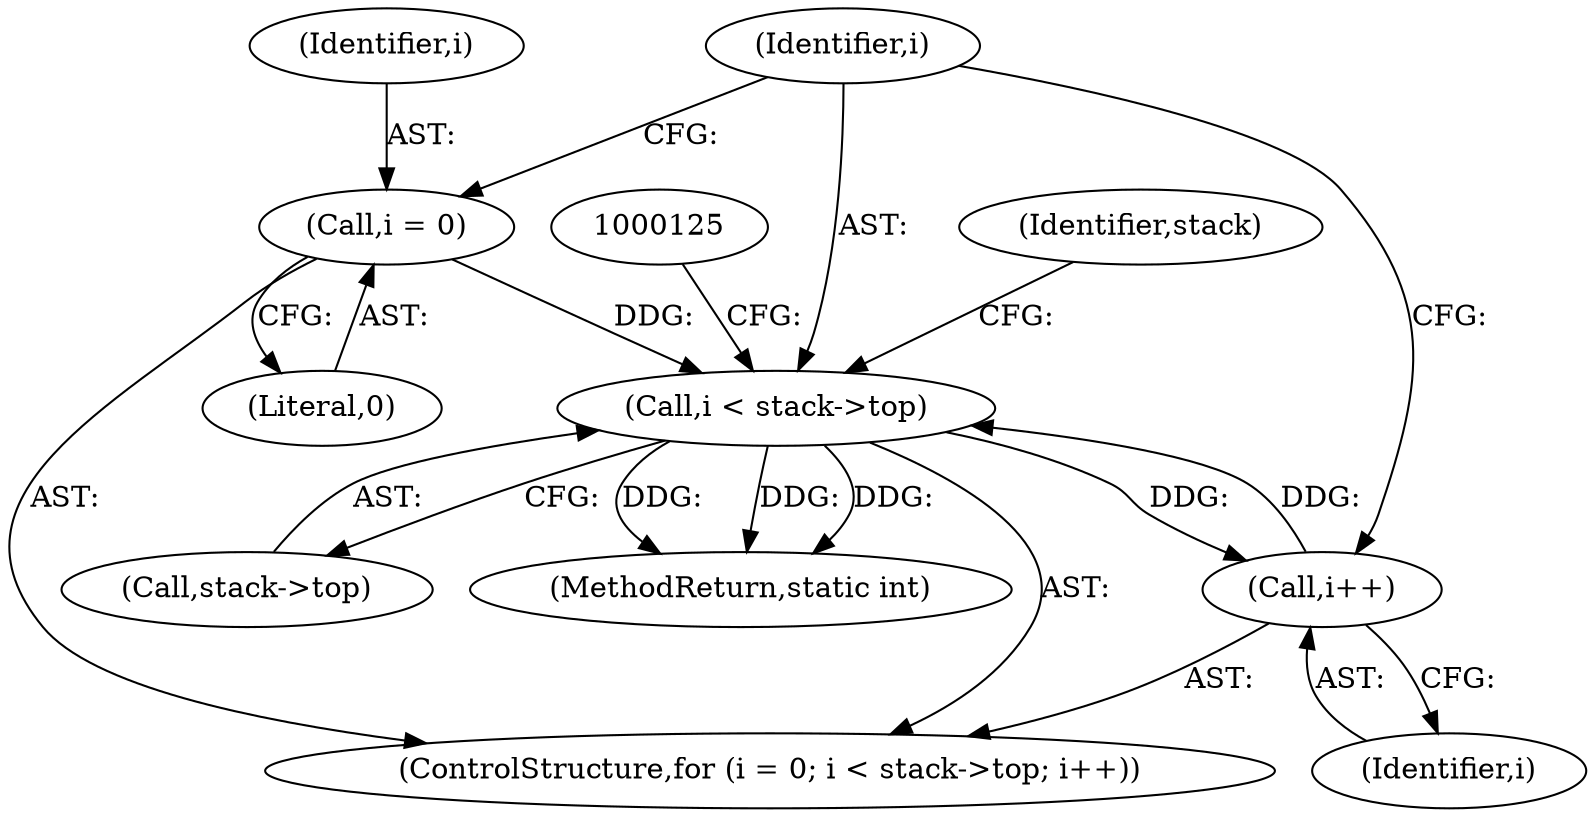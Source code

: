 digraph "0_php-src_b88393f08a558eec14964a55d3c680fe67407712?w=1@pointer" {
"1000113" [label="(Call,i < stack->top)"];
"1000118" [label="(Call,i++)"];
"1000113" [label="(Call,i < stack->top)"];
"1000110" [label="(Call,i = 0)"];
"1000110" [label="(Call,i = 0)"];
"1000114" [label="(Identifier,i)"];
"1000115" [label="(Call,stack->top)"];
"1000119" [label="(Identifier,i)"];
"1000111" [label="(Identifier,i)"];
"1000184" [label="(Identifier,stack)"];
"1000188" [label="(MethodReturn,static int)"];
"1000109" [label="(ControlStructure,for (i = 0; i < stack->top; i++))"];
"1000118" [label="(Call,i++)"];
"1000112" [label="(Literal,0)"];
"1000113" [label="(Call,i < stack->top)"];
"1000113" -> "1000109"  [label="AST: "];
"1000113" -> "1000115"  [label="CFG: "];
"1000114" -> "1000113"  [label="AST: "];
"1000115" -> "1000113"  [label="AST: "];
"1000125" -> "1000113"  [label="CFG: "];
"1000184" -> "1000113"  [label="CFG: "];
"1000113" -> "1000188"  [label="DDG: "];
"1000113" -> "1000188"  [label="DDG: "];
"1000113" -> "1000188"  [label="DDG: "];
"1000118" -> "1000113"  [label="DDG: "];
"1000110" -> "1000113"  [label="DDG: "];
"1000113" -> "1000118"  [label="DDG: "];
"1000118" -> "1000109"  [label="AST: "];
"1000118" -> "1000119"  [label="CFG: "];
"1000119" -> "1000118"  [label="AST: "];
"1000114" -> "1000118"  [label="CFG: "];
"1000110" -> "1000109"  [label="AST: "];
"1000110" -> "1000112"  [label="CFG: "];
"1000111" -> "1000110"  [label="AST: "];
"1000112" -> "1000110"  [label="AST: "];
"1000114" -> "1000110"  [label="CFG: "];
}
